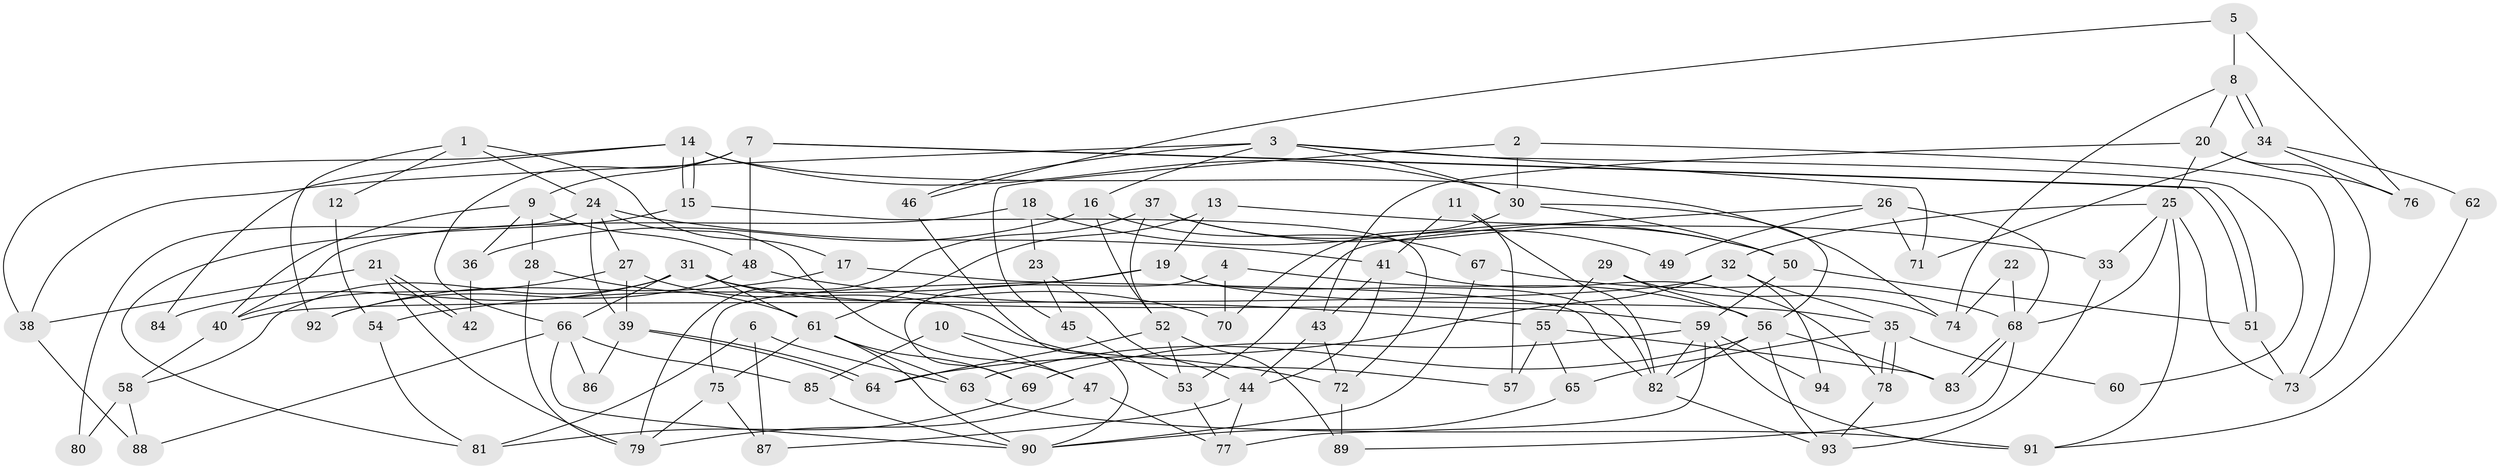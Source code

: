 // coarse degree distribution, {3: 0.22033898305084745, 4: 0.1864406779661017, 7: 0.1016949152542373, 5: 0.1864406779661017, 6: 0.1864406779661017, 9: 0.03389830508474576, 8: 0.01694915254237288, 10: 0.01694915254237288, 2: 0.05084745762711865}
// Generated by graph-tools (version 1.1) at 2025/52/02/27/25 19:52:09]
// undirected, 94 vertices, 188 edges
graph export_dot {
graph [start="1"]
  node [color=gray90,style=filled];
  1;
  2;
  3;
  4;
  5;
  6;
  7;
  8;
  9;
  10;
  11;
  12;
  13;
  14;
  15;
  16;
  17;
  18;
  19;
  20;
  21;
  22;
  23;
  24;
  25;
  26;
  27;
  28;
  29;
  30;
  31;
  32;
  33;
  34;
  35;
  36;
  37;
  38;
  39;
  40;
  41;
  42;
  43;
  44;
  45;
  46;
  47;
  48;
  49;
  50;
  51;
  52;
  53;
  54;
  55;
  56;
  57;
  58;
  59;
  60;
  61;
  62;
  63;
  64;
  65;
  66;
  67;
  68;
  69;
  70;
  71;
  72;
  73;
  74;
  75;
  76;
  77;
  78;
  79;
  80;
  81;
  82;
  83;
  84;
  85;
  86;
  87;
  88;
  89;
  90;
  91;
  92;
  93;
  94;
  1 -- 24;
  1 -- 92;
  1 -- 12;
  1 -- 17;
  2 -- 30;
  2 -- 73;
  2 -- 45;
  3 -- 30;
  3 -- 16;
  3 -- 38;
  3 -- 46;
  3 -- 60;
  3 -- 71;
  4 -- 56;
  4 -- 69;
  4 -- 70;
  5 -- 46;
  5 -- 8;
  5 -- 76;
  6 -- 63;
  6 -- 87;
  6 -- 81;
  7 -- 51;
  7 -- 51;
  7 -- 48;
  7 -- 9;
  7 -- 66;
  8 -- 20;
  8 -- 34;
  8 -- 34;
  8 -- 74;
  9 -- 40;
  9 -- 28;
  9 -- 36;
  9 -- 48;
  10 -- 47;
  10 -- 72;
  10 -- 85;
  11 -- 82;
  11 -- 41;
  11 -- 57;
  12 -- 54;
  13 -- 33;
  13 -- 61;
  13 -- 19;
  14 -- 15;
  14 -- 15;
  14 -- 38;
  14 -- 30;
  14 -- 74;
  14 -- 84;
  15 -- 81;
  15 -- 72;
  16 -- 67;
  16 -- 52;
  16 -- 36;
  17 -- 82;
  17 -- 92;
  18 -- 40;
  18 -- 50;
  18 -- 23;
  19 -- 82;
  19 -- 35;
  19 -- 54;
  19 -- 75;
  20 -- 25;
  20 -- 43;
  20 -- 73;
  20 -- 76;
  21 -- 38;
  21 -- 42;
  21 -- 42;
  21 -- 79;
  22 -- 74;
  22 -- 68;
  23 -- 45;
  23 -- 44;
  24 -- 39;
  24 -- 41;
  24 -- 27;
  24 -- 47;
  24 -- 80;
  25 -- 91;
  25 -- 68;
  25 -- 32;
  25 -- 33;
  25 -- 73;
  26 -- 53;
  26 -- 71;
  26 -- 49;
  26 -- 68;
  27 -- 57;
  27 -- 39;
  27 -- 40;
  28 -- 79;
  28 -- 61;
  29 -- 56;
  29 -- 74;
  29 -- 55;
  30 -- 70;
  30 -- 50;
  30 -- 56;
  31 -- 66;
  31 -- 61;
  31 -- 58;
  31 -- 59;
  31 -- 70;
  31 -- 84;
  32 -- 35;
  32 -- 40;
  32 -- 64;
  32 -- 94;
  33 -- 93;
  34 -- 76;
  34 -- 62;
  34 -- 71;
  35 -- 78;
  35 -- 78;
  35 -- 60;
  35 -- 65;
  36 -- 42;
  37 -- 50;
  37 -- 79;
  37 -- 49;
  37 -- 52;
  38 -- 88;
  39 -- 64;
  39 -- 64;
  39 -- 86;
  40 -- 58;
  41 -- 78;
  41 -- 44;
  41 -- 43;
  43 -- 72;
  43 -- 44;
  44 -- 77;
  44 -- 87;
  45 -- 53;
  46 -- 90;
  47 -- 77;
  47 -- 79;
  48 -- 55;
  48 -- 92;
  50 -- 51;
  50 -- 59;
  51 -- 73;
  52 -- 64;
  52 -- 53;
  52 -- 89;
  53 -- 77;
  54 -- 81;
  55 -- 65;
  55 -- 57;
  55 -- 83;
  56 -- 83;
  56 -- 63;
  56 -- 82;
  56 -- 93;
  58 -- 80;
  58 -- 88;
  59 -- 69;
  59 -- 77;
  59 -- 82;
  59 -- 91;
  59 -- 94;
  61 -- 75;
  61 -- 63;
  61 -- 69;
  61 -- 90;
  62 -- 91;
  63 -- 91;
  65 -- 90;
  66 -- 85;
  66 -- 86;
  66 -- 88;
  66 -- 90;
  67 -- 90;
  67 -- 68;
  68 -- 83;
  68 -- 83;
  68 -- 89;
  69 -- 81;
  72 -- 89;
  75 -- 79;
  75 -- 87;
  78 -- 93;
  82 -- 93;
  85 -- 90;
}

